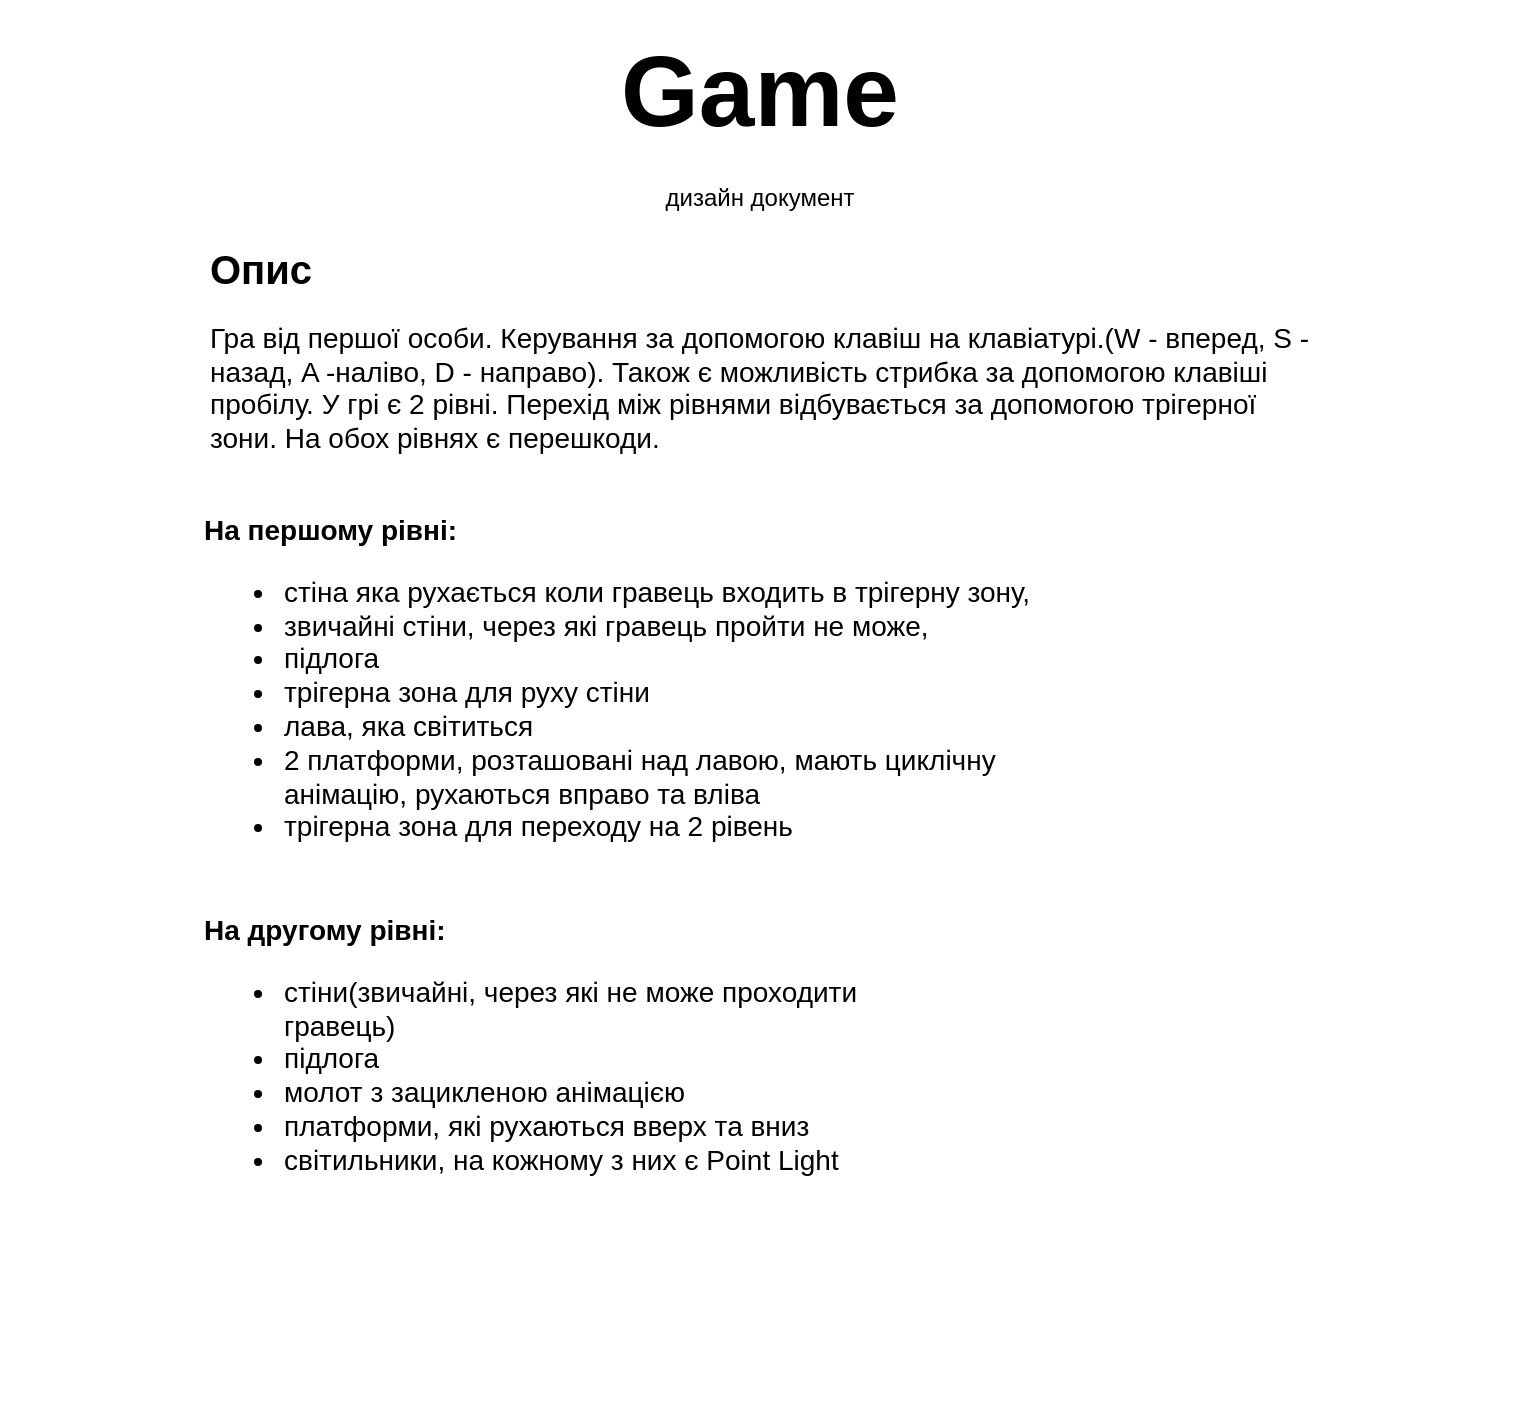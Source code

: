 <mxfile version="20.5.3" type="device" pages="2"><diagram id="2yjt9i3_GPKcBsnJ5agw" name="Сторінка-1"><mxGraphModel dx="1038" dy="1716" grid="1" gridSize="10" guides="1" tooltips="1" connect="1" arrows="1" fold="1" page="1" pageScale="1" pageWidth="827" pageHeight="1169" math="0" shadow="0"><root><mxCell id="0"/><mxCell id="1" parent="0"/><mxCell id="E_cuuIQhRYqyq3wF_z6u-2" value="&lt;h1&gt;&lt;font style=&quot;font-size: 50px;&quot;&gt;Game&lt;/font&gt;&lt;/h1&gt;&lt;p style=&quot;&quot;&gt;дизайн документ&lt;/p&gt;" style="text;html=1;strokeColor=none;fillColor=none;spacing=5;spacingTop=-20;whiteSpace=wrap;overflow=hidden;rounded=0;align=center;" vertex="1" parent="1"><mxGeometry x="40" y="-1120" width="760" height="500" as="geometry"/></mxCell><mxCell id="E_cuuIQhRYqyq3wF_z6u-3" value="&lt;h1 style=&quot;font-size: 20px;&quot;&gt;Опис&lt;/h1&gt;&lt;div style=&quot;font-size: 14px;&quot;&gt;Гра від першої особи. Керування за допомогою клавіш на клавіатурі.(W - вперед, S - назад, A -наліво, D - направо). Також є можливість стрибка за допомогою клавіші пробілу. У грі є 2 рівні. Перехід між рівнями відбувається за допомогою трігерної зони. На обох рівнях є перешкоди.&lt;/div&gt;" style="text;html=1;strokeColor=none;fillColor=none;spacing=5;spacingTop=-20;whiteSpace=wrap;overflow=hidden;rounded=0;fontSize=20;" vertex="1" parent="1"><mxGeometry x="140" y="-1010" width="560" height="130" as="geometry"/></mxCell><mxCell id="WfEyScI16HBK1VVM-sPA-3" value="&lt;b&gt;На другому рівні:&lt;/b&gt;&lt;br&gt;&lt;ul&gt;&lt;li&gt;стіни(звичайні, через які не може проходити гравець)&lt;/li&gt;&lt;li&gt;підлога&lt;/li&gt;&lt;li&gt;молот з зацикленою анімацією&lt;/li&gt;&lt;li&gt;платформи, які рухаються вверх та вниз&lt;/li&gt;&lt;li&gt;світильники, на кожному з них є Point Light&lt;/li&gt;&lt;/ul&gt;" style="text;html=1;strokeColor=none;fillColor=none;align=left;verticalAlign=top;whiteSpace=wrap;rounded=0;fontSize=14;" vertex="1" parent="1"><mxGeometry x="140" y="-680" width="380" height="260" as="geometry"/></mxCell><mxCell id="JmCXTt_m8GPb7Ru7xx0B-1" value="&lt;div&gt;&lt;b&gt;На першому рівні:&lt;/b&gt;&lt;/div&gt;&lt;div&gt;&lt;ul&gt;&lt;li&gt;стіна яка рухається коли гравець входить в трігерну зону,&amp;nbsp;&lt;/li&gt;&lt;li&gt;звичайні стіни, через які гравець пройти не може,&lt;/li&gt;&lt;li&gt;підлога&lt;/li&gt;&lt;li&gt;трігерна зона для руху стіни&lt;/li&gt;&lt;li&gt;лава, яка світиться&lt;/li&gt;&lt;li&gt;2 платформи, розташовані над лавою, мають циклічну анімацію, рухаються вправо та вліва&lt;/li&gt;&lt;li&gt;трігерна зона для переходу на 2 рівень&lt;/li&gt;&lt;/ul&gt;&lt;/div&gt;&lt;div&gt;&lt;br&gt;&lt;/div&gt;" style="text;html=1;strokeColor=none;fillColor=none;align=left;verticalAlign=top;whiteSpace=wrap;rounded=0;fontSize=14;" vertex="1" parent="1"><mxGeometry x="140" y="-880" width="450" height="200" as="geometry"/></mxCell></root></mxGraphModel></diagram><diagram id="3asEiKi7w9N84nXRZMyJ" name="Сторінка-2"><mxGraphModel dx="1865" dy="1658" grid="1" gridSize="10" guides="1" tooltips="1" connect="1" arrows="1" fold="1" page="1" pageScale="1" pageWidth="827" pageHeight="1169" math="0" shadow="0"><root><mxCell id="0"/><mxCell id="1" parent="0"/><mxCell id="bJjY7r4BaF0Jc4UjthT6-3" value="&lt;b&gt;Об'єкти&lt;/b&gt;" style="rounded=1;whiteSpace=wrap;html=1;fontSize=14;" vertex="1" parent="1"><mxGeometry x="80" y="220" width="120" height="60" as="geometry"/></mxCell><mxCell id="bJjY7r4BaF0Jc4UjthT6-5" value="" style="endArrow=classic;html=1;rounded=0;fontSize=14;" edge="1" parent="1" target="bJjY7r4BaF0Jc4UjthT6-6"><mxGeometry width="50" height="50" relative="1" as="geometry"><mxPoint x="200" y="210" as="sourcePoint"/><mxPoint x="280" y="130" as="targetPoint"/></mxGeometry></mxCell><mxCell id="bJjY7r4BaF0Jc4UjthT6-6" value="Стіни" style="ellipse;whiteSpace=wrap;html=1;aspect=fixed;fontSize=14;" vertex="1" parent="1"><mxGeometry x="250" y="80" width="80" height="80" as="geometry"/></mxCell><mxCell id="bJjY7r4BaF0Jc4UjthT6-7" value="" style="endArrow=classic;html=1;rounded=0;fontSize=14;exitX=0.75;exitY=1;exitDx=0;exitDy=0;entryX=1;entryY=1;entryDx=0;entryDy=0;" edge="1" parent="1"><mxGeometry width="50" height="50" relative="1" as="geometry"><mxPoint x="337.5" y="110" as="sourcePoint"/><mxPoint x="440" y="110" as="targetPoint"/></mxGeometry></mxCell><mxCell id="bJjY7r4BaF0Jc4UjthT6-8" value="є текстура каменю" style="text;html=1;strokeColor=none;fillColor=none;align=center;verticalAlign=middle;whiteSpace=wrap;rounded=0;fontSize=14;" vertex="1" parent="1"><mxGeometry x="450" y="90" width="130" height="30" as="geometry"/></mxCell><mxCell id="bJjY7r4BaF0Jc4UjthT6-9" value="" style="endArrow=classic;html=1;rounded=0;fontSize=14;" edge="1" parent="1" target="bJjY7r4BaF0Jc4UjthT6-10"><mxGeometry width="50" height="50" relative="1" as="geometry"><mxPoint x="210" y="240" as="sourcePoint"/><mxPoint x="290" y="230" as="targetPoint"/></mxGeometry></mxCell><mxCell id="bJjY7r4BaF0Jc4UjthT6-10" value="Підлога" style="ellipse;whiteSpace=wrap;html=1;aspect=fixed;fontSize=14;" vertex="1" parent="1"><mxGeometry x="290" y="180" width="80" height="80" as="geometry"/></mxCell><mxCell id="bJjY7r4BaF0Jc4UjthT6-11" value="" style="endArrow=classic;html=1;rounded=0;fontSize=14;exitX=0.75;exitY=1;exitDx=0;exitDy=0;entryX=1;entryY=1;entryDx=0;entryDy=0;" edge="1" parent="1"><mxGeometry width="50" height="50" relative="1" as="geometry"><mxPoint x="380" y="220" as="sourcePoint"/><mxPoint x="482.5" y="220" as="targetPoint"/></mxGeometry></mxCell><mxCell id="bJjY7r4BaF0Jc4UjthT6-12" value="є текстура каменю(не такого як на стінах)" style="text;html=1;strokeColor=none;fillColor=none;align=center;verticalAlign=middle;whiteSpace=wrap;rounded=0;fontSize=14;" vertex="1" parent="1"><mxGeometry x="480" y="205" width="270" height="30" as="geometry"/></mxCell><mxCell id="bJjY7r4BaF0Jc4UjthT6-13" value="" style="endArrow=classic;html=1;rounded=0;fontSize=14;" edge="1" parent="1" target="bJjY7r4BaF0Jc4UjthT6-14"><mxGeometry width="50" height="50" relative="1" as="geometry"><mxPoint x="210" y="270" as="sourcePoint"/><mxPoint x="280" y="310" as="targetPoint"/></mxGeometry></mxCell><mxCell id="bJjY7r4BaF0Jc4UjthT6-14" value="Платформи&lt;br&gt;(2)" style="ellipse;whiteSpace=wrap;html=1;aspect=fixed;fontSize=14;" vertex="1" parent="1"><mxGeometry x="280" y="280" width="80" height="80" as="geometry"/></mxCell><mxCell id="bJjY7r4BaF0Jc4UjthT6-15" value="" style="endArrow=classic;html=1;rounded=0;fontSize=14;" edge="1" parent="1" target="bJjY7r4BaF0Jc4UjthT6-16"><mxGeometry width="50" height="50" relative="1" as="geometry"><mxPoint x="370" y="320" as="sourcePoint"/><mxPoint x="450" y="320" as="targetPoint"/></mxGeometry></mxCell><mxCell id="bJjY7r4BaF0Jc4UjthT6-16" value="рухаються циклічно і мають текстуру каменю" style="text;html=1;strokeColor=none;fillColor=none;align=center;verticalAlign=middle;whiteSpace=wrap;rounded=0;fontSize=14;" vertex="1" parent="1"><mxGeometry x="470" y="305" width="180" height="30" as="geometry"/></mxCell><mxCell id="bJjY7r4BaF0Jc4UjthT6-17" value="" style="endArrow=classic;html=1;rounded=0;fontSize=14;" edge="1" parent="1"><mxGeometry width="50" height="50" relative="1" as="geometry"><mxPoint x="146.41" y="295" as="sourcePoint"/><mxPoint x="200" y="345" as="targetPoint"/></mxGeometry></mxCell><mxCell id="bJjY7r4BaF0Jc4UjthT6-18" value="Лава" style="ellipse;whiteSpace=wrap;html=1;aspect=fixed;fontSize=14;" vertex="1" parent="1"><mxGeometry x="190" y="340" width="80" height="80" as="geometry"/></mxCell><mxCell id="bJjY7r4BaF0Jc4UjthT6-19" value="" style="endArrow=classic;html=1;rounded=0;fontSize=14;" edge="1" parent="1" source="bJjY7r4BaF0Jc4UjthT6-18"><mxGeometry width="50" height="50" relative="1" as="geometry"><mxPoint x="280" y="400" as="sourcePoint"/><mxPoint x="340" y="480" as="targetPoint"/></mxGeometry></mxCell><mxCell id="bJjY7r4BaF0Jc4UjthT6-20" value="3д модель, на якій є текстура лави, освітлюється за допомогою Point Light" style="text;html=1;strokeColor=none;fillColor=none;align=center;verticalAlign=middle;whiteSpace=wrap;rounded=0;fontSize=14;" vertex="1" parent="1"><mxGeometry x="350" y="470" width="260" height="30" as="geometry"/></mxCell><mxCell id="bJjY7r4BaF0Jc4UjthT6-21" value="" style="endArrow=classic;html=1;rounded=0;fontSize=14;" edge="1" parent="1"><mxGeometry width="50" height="50" relative="1" as="geometry"><mxPoint x="110" y="300" as="sourcePoint"/><mxPoint x="70" y="340" as="targetPoint"/></mxGeometry></mxCell><mxCell id="bJjY7r4BaF0Jc4UjthT6-22" value="стіна, яка рухається" style="ellipse;whiteSpace=wrap;html=1;aspect=fixed;fontSize=14;" vertex="1" parent="1"><mxGeometry x="10" y="340" width="80" height="80" as="geometry"/></mxCell><mxCell id="bJjY7r4BaF0Jc4UjthT6-23" value="" style="endArrow=classic;html=1;rounded=0;fontSize=14;" edge="1" parent="1" target="bJjY7r4BaF0Jc4UjthT6-24"><mxGeometry width="50" height="50" relative="1" as="geometry"><mxPoint x="60" y="430" as="sourcePoint"/><mxPoint x="200" y="490" as="targetPoint"/></mxGeometry></mxCell><mxCell id="bJjY7r4BaF0Jc4UjthT6-24" value="є текстура каменю, така як і на звичайних стінах," style="text;html=1;strokeColor=none;fillColor=none;align=center;verticalAlign=middle;whiteSpace=wrap;rounded=0;fontSize=14;" vertex="1" parent="1"><mxGeometry x="-40" y="510" width="210" height="30" as="geometry"/></mxCell><mxCell id="bJjY7r4BaF0Jc4UjthT6-25" value="рухається коли гравець підходить до неї та рухається в іншу сторону коли гравець відходить" style="text;html=1;strokeColor=none;fillColor=none;align=center;verticalAlign=middle;whiteSpace=wrap;rounded=0;fontSize=14;" vertex="1" parent="1"><mxGeometry x="-40" y="550" width="250" height="40" as="geometry"/></mxCell><mxCell id="Egcul7_nSJzONnHw26PY-7" value="" style="endArrow=classic;html=1;rounded=0;fontSize=14;" edge="1" parent="1"><mxGeometry width="50" height="50" relative="1" as="geometry"><mxPoint x="60" y="240" as="sourcePoint"/><mxPoint x="-30" y="220" as="targetPoint"/></mxGeometry></mxCell><mxCell id="Egcul7_nSJzONnHw26PY-10" value="гравець" style="ellipse;whiteSpace=wrap;html=1;aspect=fixed;fontSize=14;" vertex="1" parent="1"><mxGeometry x="-120" y="160" width="80" height="80" as="geometry"/></mxCell><mxCell id="Egcul7_nSJzONnHw26PY-11" value="" style="endArrow=classic;html=1;rounded=0;fontSize=14;" edge="1" parent="1"><mxGeometry width="50" height="50" relative="1" as="geometry"><mxPoint x="-80" y="240" as="sourcePoint"/><mxPoint x="-80" y="300" as="targetPoint"/></mxGeometry></mxCell><mxCell id="Egcul7_nSJzONnHw26PY-12" value="управління та стрибок&amp;nbsp;" style="text;html=1;strokeColor=none;fillColor=none;align=center;verticalAlign=middle;whiteSpace=wrap;rounded=0;fontSize=14;" vertex="1" parent="1"><mxGeometry x="-110" y="310" width="60" height="30" as="geometry"/></mxCell><mxCell id="Egcul7_nSJzONnHw26PY-13" value="" style="endArrow=classic;html=1;rounded=0;fontSize=14;" edge="1" parent="1"><mxGeometry width="50" height="50" relative="1" as="geometry"><mxPoint x="-140" y="240" as="sourcePoint"/><mxPoint x="-170" y="270" as="targetPoint"/><Array as="points"><mxPoint x="-120" y="220"/><mxPoint x="-150" y="250"/></Array></mxGeometry></mxCell><mxCell id="IquH2JazydiQGyv7UC-l-1" value="поворот камерою (за курсором)" style="text;html=1;strokeColor=none;fillColor=none;align=center;verticalAlign=middle;whiteSpace=wrap;rounded=0;fontSize=14;" vertex="1" parent="1"><mxGeometry x="-260" y="275" width="120" height="30" as="geometry"/></mxCell><mxCell id="F1TA8G9ASv-sklHGZMZ4-1" value="" style="endArrow=classic;html=1;rounded=0;fontSize=14;" edge="1" parent="1"><mxGeometry width="50" height="50" relative="1" as="geometry"><mxPoint x="100" y="210" as="sourcePoint"/><mxPoint x="70" y="140" as="targetPoint"/></mxGeometry></mxCell><mxCell id="F1TA8G9ASv-sklHGZMZ4-2" value="молот" style="ellipse;whiteSpace=wrap;html=1;aspect=fixed;fontSize=14;" vertex="1" parent="1"><mxGeometry y="60" width="80" height="80" as="geometry"/></mxCell><mxCell id="F1TA8G9ASv-sklHGZMZ4-3" value="" style="endArrow=classic;html=1;rounded=0;fontSize=14;" edge="1" parent="1"><mxGeometry width="50" height="50" relative="1" as="geometry"><mxPoint x="-10" y="95" as="sourcePoint"/><mxPoint x="-90" y="90" as="targetPoint"/></mxGeometry></mxCell><mxCell id="F1TA8G9ASv-sklHGZMZ4-4" value="3д модель, має зациклену анімацію" style="text;html=1;strokeColor=none;fillColor=none;align=center;verticalAlign=middle;whiteSpace=wrap;rounded=0;fontSize=14;" vertex="1" parent="1"><mxGeometry x="-230" y="70" width="130" height="30" as="geometry"/></mxCell><mxCell id="hYoiHFNq0Ca8ilouaj-H-1" value="" style="endArrow=classic;html=1;rounded=0;fontSize=14;" edge="1" parent="1"><mxGeometry width="50" height="50" relative="1" as="geometry"><mxPoint x="138.28" y="201.72" as="sourcePoint"/><mxPoint x="160" y="120" as="targetPoint"/></mxGeometry></mxCell><mxCell id="hYoiHFNq0Ca8ilouaj-H-2" value="Світильники" style="ellipse;whiteSpace=wrap;html=1;aspect=fixed;fontSize=14;" vertex="1" parent="1"><mxGeometry x="140" y="40" width="80" height="80" as="geometry"/></mxCell><mxCell id="hYoiHFNq0Ca8ilouaj-H-3" value="" style="endArrow=classic;html=1;rounded=0;fontSize=14;" edge="1" parent="1" target="hYoiHFNq0Ca8ilouaj-H-4"><mxGeometry width="50" height="50" relative="1" as="geometry"><mxPoint x="210" y="50" as="sourcePoint"/><mxPoint x="260" as="targetPoint"/></mxGeometry></mxCell><mxCell id="hYoiHFNq0Ca8ilouaj-H-4" value="у кожного є Point Light&amp;nbsp;" style="text;html=1;strokeColor=none;fillColor=none;align=center;verticalAlign=middle;whiteSpace=wrap;rounded=0;fontSize=14;" vertex="1" parent="1"><mxGeometry x="260" y="-10" width="190" height="30" as="geometry"/></mxCell></root></mxGraphModel></diagram></mxfile>